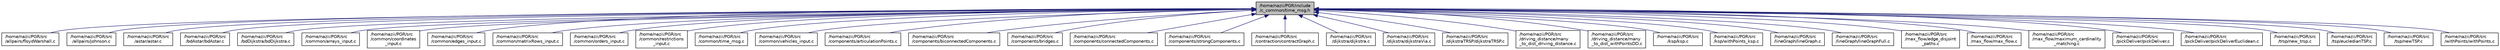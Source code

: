 digraph "/home/nazii/PGR/include/c_common/time_msg.h"
{
  edge [fontname="Helvetica",fontsize="10",labelfontname="Helvetica",labelfontsize="10"];
  node [fontname="Helvetica",fontsize="10",shape=record];
  Node3 [label="/home/nazii/PGR/include\l/c_common/time_msg.h",height=0.2,width=0.4,color="black", fillcolor="grey75", style="filled", fontcolor="black"];
  Node3 -> Node4 [dir="back",color="midnightblue",fontsize="10",style="solid",fontname="Helvetica"];
  Node4 [label="/home/nazii/PGR/src\l/allpairs/floydWarshall.c",height=0.2,width=0.4,color="black", fillcolor="white", style="filled",URL="$floydWarshall_8c.html"];
  Node3 -> Node5 [dir="back",color="midnightblue",fontsize="10",style="solid",fontname="Helvetica"];
  Node5 [label="/home/nazii/PGR/src\l/allpairs/johnson.c",height=0.2,width=0.4,color="black", fillcolor="white", style="filled",URL="$johnson_8c.html"];
  Node3 -> Node6 [dir="back",color="midnightblue",fontsize="10",style="solid",fontname="Helvetica"];
  Node6 [label="/home/nazii/PGR/src\l/astar/astar.c",height=0.2,width=0.4,color="black", fillcolor="white", style="filled",URL="$astar_8c.html"];
  Node3 -> Node7 [dir="back",color="midnightblue",fontsize="10",style="solid",fontname="Helvetica"];
  Node7 [label="/home/nazii/PGR/src\l/bdAstar/bdAstar.c",height=0.2,width=0.4,color="black", fillcolor="white", style="filled",URL="$bdAstar_8c.html"];
  Node3 -> Node8 [dir="back",color="midnightblue",fontsize="10",style="solid",fontname="Helvetica"];
  Node8 [label="/home/nazii/PGR/src\l/bdDijkstra/bdDijkstra.c",height=0.2,width=0.4,color="black", fillcolor="white", style="filled",URL="$bdDijkstra_8c.html"];
  Node3 -> Node9 [dir="back",color="midnightblue",fontsize="10",style="solid",fontname="Helvetica"];
  Node9 [label="/home/nazii/PGR/src\l/common/arrays_input.c",height=0.2,width=0.4,color="black", fillcolor="white", style="filled",URL="$arrays__input_8c.html"];
  Node3 -> Node10 [dir="back",color="midnightblue",fontsize="10",style="solid",fontname="Helvetica"];
  Node10 [label="/home/nazii/PGR/src\l/common/coordinates\l_input.c",height=0.2,width=0.4,color="black", fillcolor="white", style="filled",URL="$coordinates__input_8c.html"];
  Node3 -> Node11 [dir="back",color="midnightblue",fontsize="10",style="solid",fontname="Helvetica"];
  Node11 [label="/home/nazii/PGR/src\l/common/edges_input.c",height=0.2,width=0.4,color="black", fillcolor="white", style="filled",URL="$edges__input_8c.html"];
  Node3 -> Node12 [dir="back",color="midnightblue",fontsize="10",style="solid",fontname="Helvetica"];
  Node12 [label="/home/nazii/PGR/src\l/common/matrixRows_input.c",height=0.2,width=0.4,color="black", fillcolor="white", style="filled",URL="$matrixRows__input_8c.html"];
  Node3 -> Node13 [dir="back",color="midnightblue",fontsize="10",style="solid",fontname="Helvetica"];
  Node13 [label="/home/nazii/PGR/src\l/common/orders_input.c",height=0.2,width=0.4,color="black", fillcolor="white", style="filled",URL="$orders__input_8c.html"];
  Node3 -> Node14 [dir="back",color="midnightblue",fontsize="10",style="solid",fontname="Helvetica"];
  Node14 [label="/home/nazii/PGR/src\l/common/restrictions\l_input.c",height=0.2,width=0.4,color="black", fillcolor="white", style="filled",URL="$restrictions__input_8c.html"];
  Node3 -> Node15 [dir="back",color="midnightblue",fontsize="10",style="solid",fontname="Helvetica"];
  Node15 [label="/home/nazii/PGR/src\l/common/time_msg.c",height=0.2,width=0.4,color="black", fillcolor="white", style="filled",URL="$time__msg_8c.html"];
  Node3 -> Node16 [dir="back",color="midnightblue",fontsize="10",style="solid",fontname="Helvetica"];
  Node16 [label="/home/nazii/PGR/src\l/common/vehicles_input.c",height=0.2,width=0.4,color="black", fillcolor="white", style="filled",URL="$vehicles__input_8c.html"];
  Node3 -> Node17 [dir="back",color="midnightblue",fontsize="10",style="solid",fontname="Helvetica"];
  Node17 [label="/home/nazii/PGR/src\l/components/articulationPoints.c",height=0.2,width=0.4,color="black", fillcolor="white", style="filled",URL="$articulationPoints_8c.html",tooltip="Connecting code with postgres. "];
  Node3 -> Node18 [dir="back",color="midnightblue",fontsize="10",style="solid",fontname="Helvetica"];
  Node18 [label="/home/nazii/PGR/src\l/components/biconnectedComponents.c",height=0.2,width=0.4,color="black", fillcolor="white", style="filled",URL="$biconnectedComponents_8c.html",tooltip="Connecting code with postgres. "];
  Node3 -> Node19 [dir="back",color="midnightblue",fontsize="10",style="solid",fontname="Helvetica"];
  Node19 [label="/home/nazii/PGR/src\l/components/bridges.c",height=0.2,width=0.4,color="black", fillcolor="white", style="filled",URL="$bridges_8c.html",tooltip="Connecting code with postgres. "];
  Node3 -> Node20 [dir="back",color="midnightblue",fontsize="10",style="solid",fontname="Helvetica"];
  Node20 [label="/home/nazii/PGR/src\l/components/connectedComponents.c",height=0.2,width=0.4,color="black", fillcolor="white", style="filled",URL="$connectedComponents_8c.html",tooltip="Connecting code with postgres. "];
  Node3 -> Node21 [dir="back",color="midnightblue",fontsize="10",style="solid",fontname="Helvetica"];
  Node21 [label="/home/nazii/PGR/src\l/components/strongComponents.c",height=0.2,width=0.4,color="black", fillcolor="white", style="filled",URL="$strongComponents_8c.html",tooltip="Connecting code with postgres. "];
  Node3 -> Node22 [dir="back",color="midnightblue",fontsize="10",style="solid",fontname="Helvetica"];
  Node22 [label="/home/nazii/PGR/src\l/contraction/contractGraph.c",height=0.2,width=0.4,color="black", fillcolor="white", style="filled",URL="$contractGraph_8c.html"];
  Node3 -> Node23 [dir="back",color="midnightblue",fontsize="10",style="solid",fontname="Helvetica"];
  Node23 [label="/home/nazii/PGR/src\l/dijkstra/dijkstra.c",height=0.2,width=0.4,color="black", fillcolor="white", style="filled",URL="$dijkstra_8c.html"];
  Node3 -> Node24 [dir="back",color="midnightblue",fontsize="10",style="solid",fontname="Helvetica"];
  Node24 [label="/home/nazii/PGR/src\l/dijkstra/dijkstraVia.c",height=0.2,width=0.4,color="black", fillcolor="white", style="filled",URL="$dijkstraVia_8c.html"];
  Node3 -> Node25 [dir="back",color="midnightblue",fontsize="10",style="solid",fontname="Helvetica"];
  Node25 [label="/home/nazii/PGR/src\l/dijkstraTRSP/dijkstraTRSP.c",height=0.2,width=0.4,color="black", fillcolor="white", style="filled",URL="$dijkstraTRSP_8c.html",tooltip="Connecting code with postgres. "];
  Node3 -> Node26 [dir="back",color="midnightblue",fontsize="10",style="solid",fontname="Helvetica"];
  Node26 [label="/home/nazii/PGR/src\l/driving_distance/many\l_to_dist_driving_distance.c",height=0.2,width=0.4,color="black", fillcolor="white", style="filled",URL="$many__to__dist__driving__distance_8c.html"];
  Node3 -> Node27 [dir="back",color="midnightblue",fontsize="10",style="solid",fontname="Helvetica"];
  Node27 [label="/home/nazii/PGR/src\l/driving_distance/many\l_to_dist_withPointsDD.c",height=0.2,width=0.4,color="black", fillcolor="white", style="filled",URL="$many__to__dist__withPointsDD_8c.html"];
  Node3 -> Node28 [dir="back",color="midnightblue",fontsize="10",style="solid",fontname="Helvetica"];
  Node28 [label="/home/nazii/PGR/src\l/ksp/ksp.c",height=0.2,width=0.4,color="black", fillcolor="white", style="filled",URL="$ksp_8c.html"];
  Node3 -> Node29 [dir="back",color="midnightblue",fontsize="10",style="solid",fontname="Helvetica"];
  Node29 [label="/home/nazii/PGR/src\l/ksp/withPoints_ksp.c",height=0.2,width=0.4,color="black", fillcolor="white", style="filled",URL="$withPoints__ksp_8c.html"];
  Node3 -> Node30 [dir="back",color="midnightblue",fontsize="10",style="solid",fontname="Helvetica"];
  Node30 [label="/home/nazii/PGR/src\l/lineGraph/lineGraph.c",height=0.2,width=0.4,color="black", fillcolor="white", style="filled",URL="$lineGraph_8c.html",tooltip="Connecting code with postgres. "];
  Node3 -> Node31 [dir="back",color="midnightblue",fontsize="10",style="solid",fontname="Helvetica"];
  Node31 [label="/home/nazii/PGR/src\l/lineGraph/lineGraphFull.c",height=0.2,width=0.4,color="black", fillcolor="white", style="filled",URL="$lineGraphFull_8c.html"];
  Node3 -> Node32 [dir="back",color="midnightblue",fontsize="10",style="solid",fontname="Helvetica"];
  Node32 [label="/home/nazii/PGR/src\l/max_flow/edge_disjoint\l_paths.c",height=0.2,width=0.4,color="black", fillcolor="white", style="filled",URL="$edge__disjoint__paths_8c.html"];
  Node3 -> Node33 [dir="back",color="midnightblue",fontsize="10",style="solid",fontname="Helvetica"];
  Node33 [label="/home/nazii/PGR/src\l/max_flow/max_flow.c",height=0.2,width=0.4,color="black", fillcolor="white", style="filled",URL="$max__flow_8c.html"];
  Node3 -> Node34 [dir="back",color="midnightblue",fontsize="10",style="solid",fontname="Helvetica"];
  Node34 [label="/home/nazii/PGR/src\l/max_flow/maximum_cardinality\l_matching.c",height=0.2,width=0.4,color="black", fillcolor="white", style="filled",URL="$maximum__cardinality__matching_8c.html"];
  Node3 -> Node35 [dir="back",color="midnightblue",fontsize="10",style="solid",fontname="Helvetica"];
  Node35 [label="/home/nazii/PGR/src\l/pickDeliver/pickDeliver.c",height=0.2,width=0.4,color="black", fillcolor="white", style="filled",URL="$pickDeliver_8c.html"];
  Node3 -> Node36 [dir="back",color="midnightblue",fontsize="10",style="solid",fontname="Helvetica"];
  Node36 [label="/home/nazii/PGR/src\l/pickDeliver/pickDeliverEuclidean.c",height=0.2,width=0.4,color="black", fillcolor="white", style="filled",URL="$pickDeliverEuclidean_8c.html"];
  Node3 -> Node37 [dir="back",color="midnightblue",fontsize="10",style="solid",fontname="Helvetica"];
  Node37 [label="/home/nazii/PGR/src\l/trsp/new_trsp.c",height=0.2,width=0.4,color="black", fillcolor="white", style="filled",URL="$new__trsp_8c.html"];
  Node3 -> Node38 [dir="back",color="midnightblue",fontsize="10",style="solid",fontname="Helvetica"];
  Node38 [label="/home/nazii/PGR/src\l/tsp/eucledianTSP.c",height=0.2,width=0.4,color="black", fillcolor="white", style="filled",URL="$eucledianTSP_8c.html"];
  Node3 -> Node39 [dir="back",color="midnightblue",fontsize="10",style="solid",fontname="Helvetica"];
  Node39 [label="/home/nazii/PGR/src\l/tsp/newTSP.c",height=0.2,width=0.4,color="black", fillcolor="white", style="filled",URL="$newTSP_8c.html"];
  Node3 -> Node40 [dir="back",color="midnightblue",fontsize="10",style="solid",fontname="Helvetica"];
  Node40 [label="/home/nazii/PGR/src\l/withPoints/withPoints.c",height=0.2,width=0.4,color="black", fillcolor="white", style="filled",URL="$withPoints_8c.html"];
}
